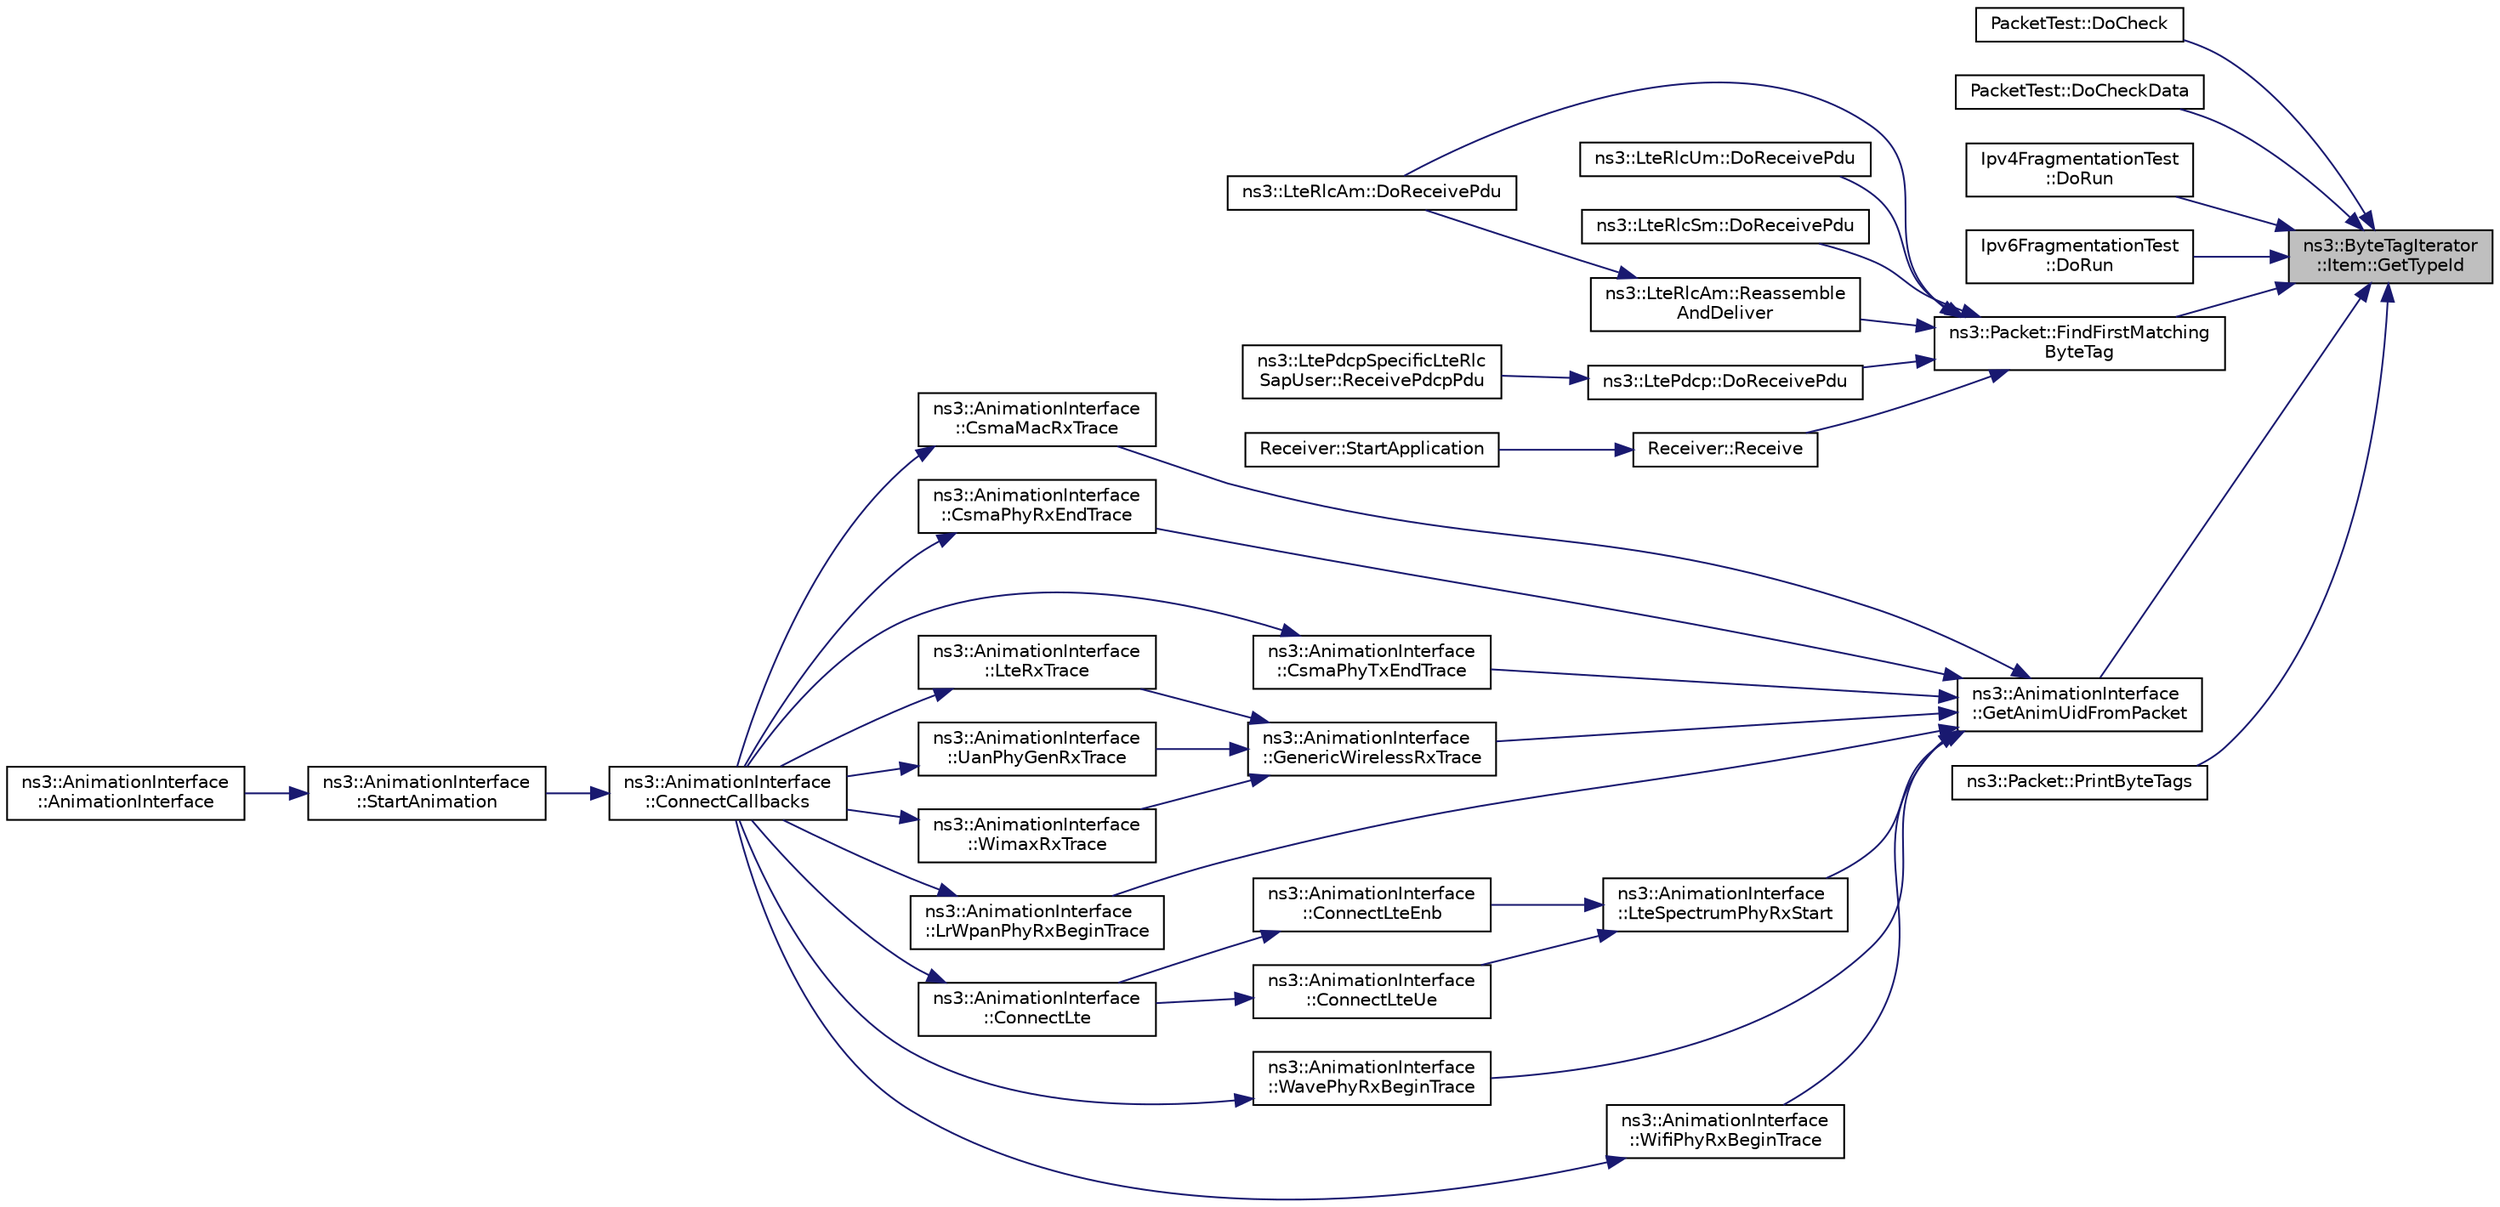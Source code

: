 digraph "ns3::ByteTagIterator::Item::GetTypeId"
{
 // LATEX_PDF_SIZE
  edge [fontname="Helvetica",fontsize="10",labelfontname="Helvetica",labelfontsize="10"];
  node [fontname="Helvetica",fontsize="10",shape=record];
  rankdir="RL";
  Node1 [label="ns3::ByteTagIterator\l::Item::GetTypeId",height=0.2,width=0.4,color="black", fillcolor="grey75", style="filled", fontcolor="black",tooltip=" "];
  Node1 -> Node2 [dir="back",color="midnightblue",fontsize="10",style="solid",fontname="Helvetica"];
  Node2 [label="PacketTest::DoCheck",height=0.2,width=0.4,color="black", fillcolor="white", style="filled",URL="$class_packet_test.html#a8bfedb5c3b60f014e305a87701e73797",tooltip="Checks the packet."];
  Node1 -> Node3 [dir="back",color="midnightblue",fontsize="10",style="solid",fontname="Helvetica"];
  Node3 [label="PacketTest::DoCheckData",height=0.2,width=0.4,color="black", fillcolor="white", style="filled",URL="$class_packet_test.html#a465a59af7738ee55076b0a10a66016b4",tooltip=" "];
  Node1 -> Node4 [dir="back",color="midnightblue",fontsize="10",style="solid",fontname="Helvetica"];
  Node4 [label="Ipv4FragmentationTest\l::DoRun",height=0.2,width=0.4,color="black", fillcolor="white", style="filled",URL="$class_ipv4_fragmentation_test.html#abe15a9d41a354bd95bf8c0b1622a54cb",tooltip="Implementation to actually run this TestCase."];
  Node1 -> Node5 [dir="back",color="midnightblue",fontsize="10",style="solid",fontname="Helvetica"];
  Node5 [label="Ipv6FragmentationTest\l::DoRun",height=0.2,width=0.4,color="black", fillcolor="white", style="filled",URL="$class_ipv6_fragmentation_test.html#a83bd2f74ceac188b83cfb604a90c7b7b",tooltip="Implementation to actually run this TestCase."];
  Node1 -> Node6 [dir="back",color="midnightblue",fontsize="10",style="solid",fontname="Helvetica"];
  Node6 [label="ns3::Packet::FindFirstMatching\lByteTag",height=0.2,width=0.4,color="black", fillcolor="white", style="filled",URL="$classns3_1_1_packet.html#a97561e433646891407aae64e750c8c0f",tooltip="Finds the first tag matching the parameter Tag type."];
  Node6 -> Node7 [dir="back",color="midnightblue",fontsize="10",style="solid",fontname="Helvetica"];
  Node7 [label="ns3::LteRlcAm::DoReceivePdu",height=0.2,width=0.4,color="black", fillcolor="white", style="filled",URL="$classns3_1_1_lte_rlc_am.html#ade2e2e81bf30e4c0f66655fb281b67ae",tooltip="Receive PDU function."];
  Node6 -> Node8 [dir="back",color="midnightblue",fontsize="10",style="solid",fontname="Helvetica"];
  Node8 [label="ns3::LteRlcUm::DoReceivePdu",height=0.2,width=0.4,color="black", fillcolor="white", style="filled",URL="$classns3_1_1_lte_rlc_um.html#a2781ee6a3a6dc22b6d79b0607cf15cab",tooltip="Receive PDU function."];
  Node6 -> Node9 [dir="back",color="midnightblue",fontsize="10",style="solid",fontname="Helvetica"];
  Node9 [label="ns3::LteRlcSm::DoReceivePdu",height=0.2,width=0.4,color="black", fillcolor="white", style="filled",URL="$classns3_1_1_lte_rlc_sm.html#aad793b0a17a8cd7693fe3268f7ffcd4f",tooltip="Receive PDU function."];
  Node6 -> Node10 [dir="back",color="midnightblue",fontsize="10",style="solid",fontname="Helvetica"];
  Node10 [label="ns3::LtePdcp::DoReceivePdu",height=0.2,width=0.4,color="black", fillcolor="white", style="filled",URL="$classns3_1_1_lte_pdcp.html#a39ec507fd59bc8e650738717b4a471e5",tooltip="Interface provided to lower RLC entity."];
  Node10 -> Node11 [dir="back",color="midnightblue",fontsize="10",style="solid",fontname="Helvetica"];
  Node11 [label="ns3::LtePdcpSpecificLteRlc\lSapUser::ReceivePdcpPdu",height=0.2,width=0.4,color="black", fillcolor="white", style="filled",URL="$classns3_1_1_lte_pdcp_specific_lte_rlc_sap_user.html#a6cd9bae35c5551566d0e41ae2e6866f0",tooltip="Called by the RLC entity to notify the PDCP entity of the reception of a new PDCP PDU."];
  Node6 -> Node12 [dir="back",color="midnightblue",fontsize="10",style="solid",fontname="Helvetica"];
  Node12 [label="ns3::LteRlcAm::Reassemble\lAndDeliver",height=0.2,width=0.4,color="black", fillcolor="white", style="filled",URL="$classns3_1_1_lte_rlc_am.html#ada1201339d0a54e50adc27b09d3c5c1e",tooltip="Reassemble and deliver."];
  Node12 -> Node7 [dir="back",color="midnightblue",fontsize="10",style="solid",fontname="Helvetica"];
  Node6 -> Node13 [dir="back",color="midnightblue",fontsize="10",style="solid",fontname="Helvetica"];
  Node13 [label="Receiver::Receive",height=0.2,width=0.4,color="black", fillcolor="white", style="filled",URL="$class_receiver.html#a73ca029ca3770da94ad852df1afe9b64",tooltip=" "];
  Node13 -> Node14 [dir="back",color="midnightblue",fontsize="10",style="solid",fontname="Helvetica"];
  Node14 [label="Receiver::StartApplication",height=0.2,width=0.4,color="black", fillcolor="white", style="filled",URL="$class_receiver.html#a851b0ffffb76526c5c6d0506f0008fe1",tooltip="Application specific startup code."];
  Node1 -> Node15 [dir="back",color="midnightblue",fontsize="10",style="solid",fontname="Helvetica"];
  Node15 [label="ns3::AnimationInterface\l::GetAnimUidFromPacket",height=0.2,width=0.4,color="black", fillcolor="white", style="filled",URL="$classns3_1_1_animation_interface.html#a18e6a184ccd7dee800bf734f8adc818c",tooltip="Get anim UID from packet function."];
  Node15 -> Node16 [dir="back",color="midnightblue",fontsize="10",style="solid",fontname="Helvetica"];
  Node16 [label="ns3::AnimationInterface\l::CsmaMacRxTrace",height=0.2,width=0.4,color="black", fillcolor="white", style="filled",URL="$classns3_1_1_animation_interface.html#a8ca49462ea639259c8b967d8a020d93f",tooltip="CSMA MAC receive trace function."];
  Node16 -> Node17 [dir="back",color="midnightblue",fontsize="10",style="solid",fontname="Helvetica"];
  Node17 [label="ns3::AnimationInterface\l::ConnectCallbacks",height=0.2,width=0.4,color="black", fillcolor="white", style="filled",URL="$classns3_1_1_animation_interface.html#a3475aa338984f2024403caa04c146027",tooltip="Connect callbacks function."];
  Node17 -> Node18 [dir="back",color="midnightblue",fontsize="10",style="solid",fontname="Helvetica"];
  Node18 [label="ns3::AnimationInterface\l::StartAnimation",height=0.2,width=0.4,color="black", fillcolor="white", style="filled",URL="$classns3_1_1_animation_interface.html#aed28bace6b97494e11179766449bb442",tooltip="Start animation function."];
  Node18 -> Node19 [dir="back",color="midnightblue",fontsize="10",style="solid",fontname="Helvetica"];
  Node19 [label="ns3::AnimationInterface\l::AnimationInterface",height=0.2,width=0.4,color="black", fillcolor="white", style="filled",URL="$classns3_1_1_animation_interface.html#a88af7da6eb605ec7e9d8cb3fcc8a6466",tooltip="Constructor."];
  Node15 -> Node20 [dir="back",color="midnightblue",fontsize="10",style="solid",fontname="Helvetica"];
  Node20 [label="ns3::AnimationInterface\l::CsmaPhyRxEndTrace",height=0.2,width=0.4,color="black", fillcolor="white", style="filled",URL="$classns3_1_1_animation_interface.html#a031728e043bab0338deb86aa5f0a1c26",tooltip="CSMA Phy receive end trace function."];
  Node20 -> Node17 [dir="back",color="midnightblue",fontsize="10",style="solid",fontname="Helvetica"];
  Node15 -> Node21 [dir="back",color="midnightblue",fontsize="10",style="solid",fontname="Helvetica"];
  Node21 [label="ns3::AnimationInterface\l::CsmaPhyTxEndTrace",height=0.2,width=0.4,color="black", fillcolor="white", style="filled",URL="$classns3_1_1_animation_interface.html#ad3d82da5ad705ec6c7be332fd1fcc911",tooltip="CSMA Phy transmit end trace function."];
  Node21 -> Node17 [dir="back",color="midnightblue",fontsize="10",style="solid",fontname="Helvetica"];
  Node15 -> Node22 [dir="back",color="midnightblue",fontsize="10",style="solid",fontname="Helvetica"];
  Node22 [label="ns3::AnimationInterface\l::GenericWirelessRxTrace",height=0.2,width=0.4,color="black", fillcolor="white", style="filled",URL="$classns3_1_1_animation_interface.html#adf54784892a11509eee9c15d7ded8bef",tooltip="Generic wireless receive trace function."];
  Node22 -> Node23 [dir="back",color="midnightblue",fontsize="10",style="solid",fontname="Helvetica"];
  Node23 [label="ns3::AnimationInterface\l::LteRxTrace",height=0.2,width=0.4,color="black", fillcolor="white", style="filled",URL="$classns3_1_1_animation_interface.html#a1b44e17f04eb8cdb33de77c7ec544cd6",tooltip="LTE receive trace function."];
  Node23 -> Node17 [dir="back",color="midnightblue",fontsize="10",style="solid",fontname="Helvetica"];
  Node22 -> Node24 [dir="back",color="midnightblue",fontsize="10",style="solid",fontname="Helvetica"];
  Node24 [label="ns3::AnimationInterface\l::UanPhyGenRxTrace",height=0.2,width=0.4,color="black", fillcolor="white", style="filled",URL="$classns3_1_1_animation_interface.html#a8ced521c1d66785fd2920ec0fe52fee4",tooltip="UAN Phy gen receive trace function."];
  Node24 -> Node17 [dir="back",color="midnightblue",fontsize="10",style="solid",fontname="Helvetica"];
  Node22 -> Node25 [dir="back",color="midnightblue",fontsize="10",style="solid",fontname="Helvetica"];
  Node25 [label="ns3::AnimationInterface\l::WimaxRxTrace",height=0.2,width=0.4,color="black", fillcolor="white", style="filled",URL="$classns3_1_1_animation_interface.html#aa8d5fb8e55267b669a99599e0a27afe9",tooltip="WIMax receive trace function."];
  Node25 -> Node17 [dir="back",color="midnightblue",fontsize="10",style="solid",fontname="Helvetica"];
  Node15 -> Node26 [dir="back",color="midnightblue",fontsize="10",style="solid",fontname="Helvetica"];
  Node26 [label="ns3::AnimationInterface\l::LrWpanPhyRxBeginTrace",height=0.2,width=0.4,color="black", fillcolor="white", style="filled",URL="$classns3_1_1_animation_interface.html#a1457c08242d10ec3506242cc9699c836",tooltip="LR-WPAN Phy receive begin trace function."];
  Node26 -> Node17 [dir="back",color="midnightblue",fontsize="10",style="solid",fontname="Helvetica"];
  Node15 -> Node27 [dir="back",color="midnightblue",fontsize="10",style="solid",fontname="Helvetica"];
  Node27 [label="ns3::AnimationInterface\l::LteSpectrumPhyRxStart",height=0.2,width=0.4,color="black", fillcolor="white", style="filled",URL="$classns3_1_1_animation_interface.html#a476014043547ee8c36cdbd92324c938f",tooltip="LTE Spectrum Phy receive start function."];
  Node27 -> Node28 [dir="back",color="midnightblue",fontsize="10",style="solid",fontname="Helvetica"];
  Node28 [label="ns3::AnimationInterface\l::ConnectLteEnb",height=0.2,width=0.4,color="black", fillcolor="white", style="filled",URL="$classns3_1_1_animation_interface.html#adf464333f57bcf13efca2af8b47f0ac7",tooltip="Connect LTE ENB function."];
  Node28 -> Node29 [dir="back",color="midnightblue",fontsize="10",style="solid",fontname="Helvetica"];
  Node29 [label="ns3::AnimationInterface\l::ConnectLte",height=0.2,width=0.4,color="black", fillcolor="white", style="filled",URL="$classns3_1_1_animation_interface.html#a921e35bb00b2d0032dde4147bd2a200e",tooltip="Connect LTE function."];
  Node29 -> Node17 [dir="back",color="midnightblue",fontsize="10",style="solid",fontname="Helvetica"];
  Node27 -> Node30 [dir="back",color="midnightblue",fontsize="10",style="solid",fontname="Helvetica"];
  Node30 [label="ns3::AnimationInterface\l::ConnectLteUe",height=0.2,width=0.4,color="black", fillcolor="white", style="filled",URL="$classns3_1_1_animation_interface.html#a30a06abf385e5a74951ee74147e897dc",tooltip="Connect LTE ue function."];
  Node30 -> Node29 [dir="back",color="midnightblue",fontsize="10",style="solid",fontname="Helvetica"];
  Node15 -> Node31 [dir="back",color="midnightblue",fontsize="10",style="solid",fontname="Helvetica"];
  Node31 [label="ns3::AnimationInterface\l::WavePhyRxBeginTrace",height=0.2,width=0.4,color="black", fillcolor="white", style="filled",URL="$classns3_1_1_animation_interface.html#af08889e9f06ddd922b5a179c374d0f21",tooltip="WAVE Phy receive begin trace function."];
  Node31 -> Node17 [dir="back",color="midnightblue",fontsize="10",style="solid",fontname="Helvetica"];
  Node15 -> Node32 [dir="back",color="midnightblue",fontsize="10",style="solid",fontname="Helvetica"];
  Node32 [label="ns3::AnimationInterface\l::WifiPhyRxBeginTrace",height=0.2,width=0.4,color="black", fillcolor="white", style="filled",URL="$classns3_1_1_animation_interface.html#a3bc0fb2ec726516b1a2b8d1da00f0b1f",tooltip="wifi Phy receive begin trace function"];
  Node32 -> Node17 [dir="back",color="midnightblue",fontsize="10",style="solid",fontname="Helvetica"];
  Node1 -> Node33 [dir="back",color="midnightblue",fontsize="10",style="solid",fontname="Helvetica"];
  Node33 [label="ns3::Packet::PrintByteTags",height=0.2,width=0.4,color="black", fillcolor="white", style="filled",URL="$classns3_1_1_packet.html#a3c6a3e2089f1f970ddf7405fa6c9703d",tooltip="Iterate over the byte tags present in this packet, and invoke the Print method of each tag stored in ..."];
}
